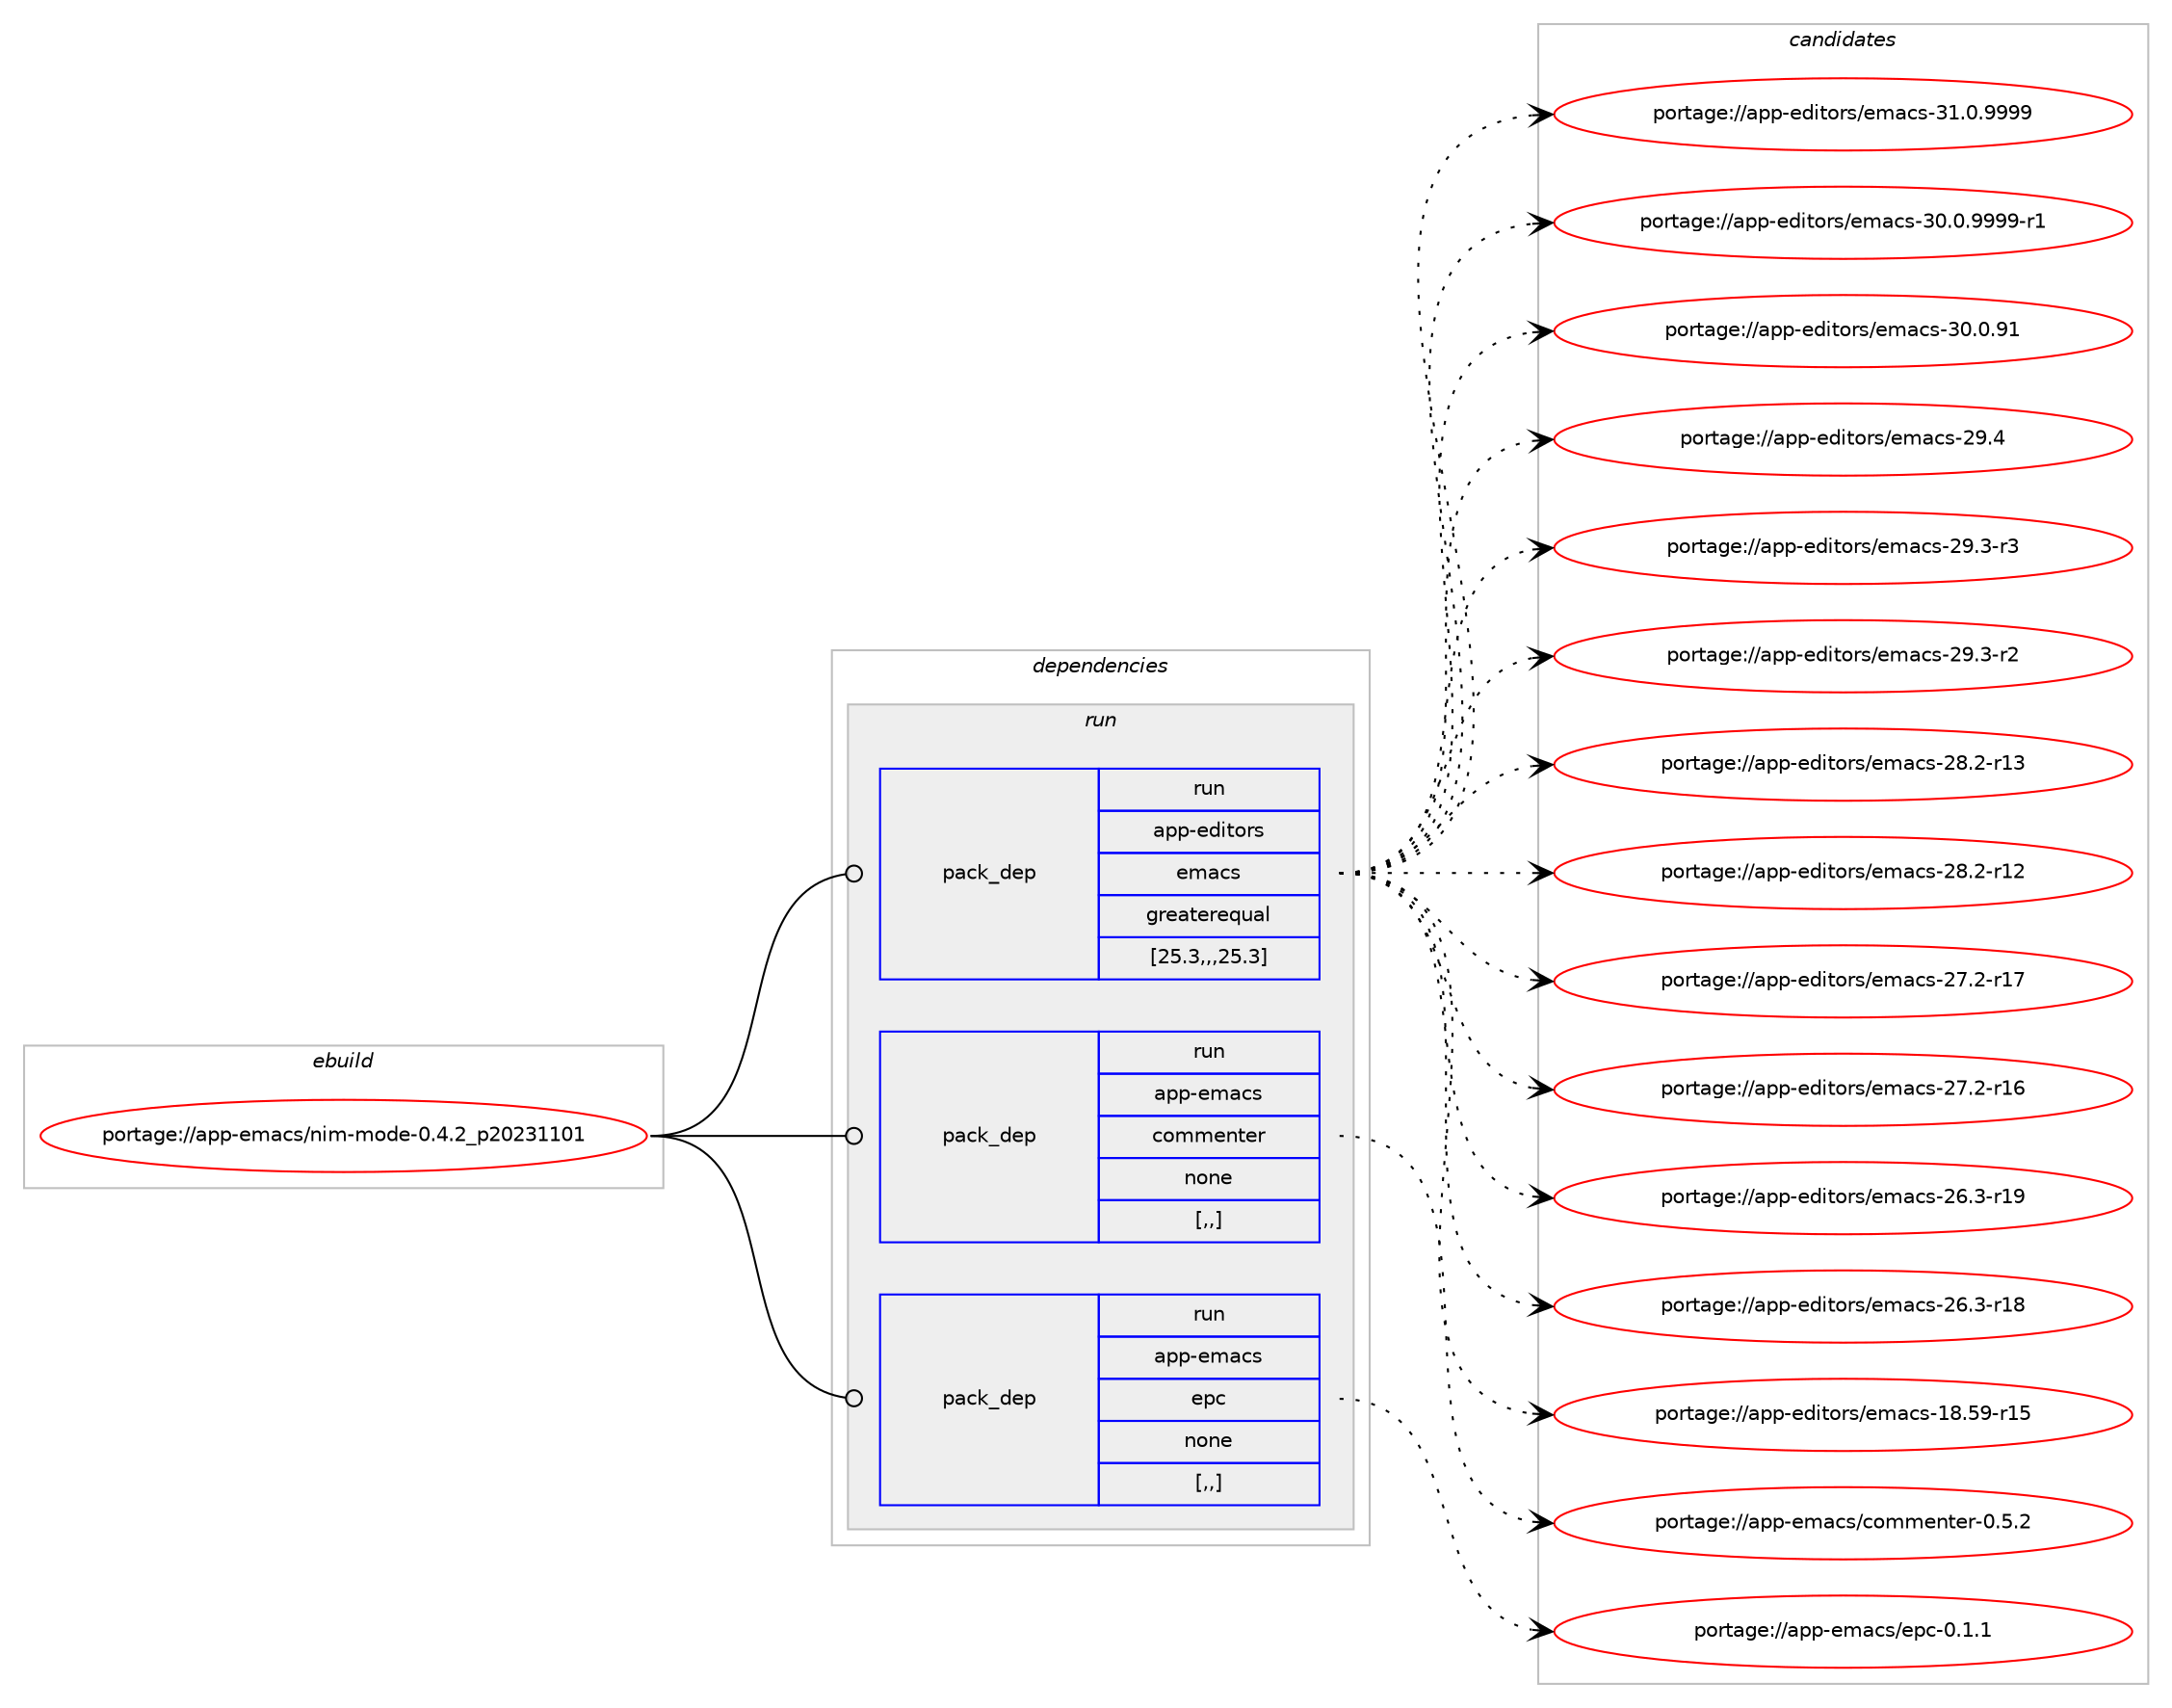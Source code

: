 digraph prolog {

# *************
# Graph options
# *************

newrank=true;
concentrate=true;
compound=true;
graph [rankdir=LR,fontname=Helvetica,fontsize=10,ranksep=1.5];#, ranksep=2.5, nodesep=0.2];
edge  [arrowhead=vee];
node  [fontname=Helvetica,fontsize=10];

# **********
# The ebuild
# **********

subgraph cluster_leftcol {
color=gray;
label=<<i>ebuild</i>>;
id [label="portage://app-emacs/nim-mode-0.4.2_p20231101", color=red, width=4, href="../app-emacs/nim-mode-0.4.2_p20231101.svg"];
}

# ****************
# The dependencies
# ****************

subgraph cluster_midcol {
color=gray;
label=<<i>dependencies</i>>;
subgraph cluster_compile {
fillcolor="#eeeeee";
style=filled;
label=<<i>compile</i>>;
}
subgraph cluster_compileandrun {
fillcolor="#eeeeee";
style=filled;
label=<<i>compile and run</i>>;
}
subgraph cluster_run {
fillcolor="#eeeeee";
style=filled;
label=<<i>run</i>>;
subgraph pack376997 {
dependency516868 [label=<<TABLE BORDER="0" CELLBORDER="1" CELLSPACING="0" CELLPADDING="4" WIDTH="220"><TR><TD ROWSPAN="6" CELLPADDING="30">pack_dep</TD></TR><TR><TD WIDTH="110">run</TD></TR><TR><TD>app-editors</TD></TR><TR><TD>emacs</TD></TR><TR><TD>greaterequal</TD></TR><TR><TD>[25.3,,,25.3]</TD></TR></TABLE>>, shape=none, color=blue];
}
id:e -> dependency516868:w [weight=20,style="solid",arrowhead="odot"];
subgraph pack376998 {
dependency516869 [label=<<TABLE BORDER="0" CELLBORDER="1" CELLSPACING="0" CELLPADDING="4" WIDTH="220"><TR><TD ROWSPAN="6" CELLPADDING="30">pack_dep</TD></TR><TR><TD WIDTH="110">run</TD></TR><TR><TD>app-emacs</TD></TR><TR><TD>commenter</TD></TR><TR><TD>none</TD></TR><TR><TD>[,,]</TD></TR></TABLE>>, shape=none, color=blue];
}
id:e -> dependency516869:w [weight=20,style="solid",arrowhead="odot"];
subgraph pack376999 {
dependency516870 [label=<<TABLE BORDER="0" CELLBORDER="1" CELLSPACING="0" CELLPADDING="4" WIDTH="220"><TR><TD ROWSPAN="6" CELLPADDING="30">pack_dep</TD></TR><TR><TD WIDTH="110">run</TD></TR><TR><TD>app-emacs</TD></TR><TR><TD>epc</TD></TR><TR><TD>none</TD></TR><TR><TD>[,,]</TD></TR></TABLE>>, shape=none, color=blue];
}
id:e -> dependency516870:w [weight=20,style="solid",arrowhead="odot"];
}
}

# **************
# The candidates
# **************

subgraph cluster_choices {
rank=same;
color=gray;
label=<<i>candidates</i>>;

subgraph choice376997 {
color=black;
nodesep=1;
choice971121124510110010511611111411547101109979911545514946484657575757 [label="portage://app-editors/emacs-31.0.9999", color=red, width=4,href="../app-editors/emacs-31.0.9999.svg"];
choice9711211245101100105116111114115471011099799115455148464846575757574511449 [label="portage://app-editors/emacs-30.0.9999-r1", color=red, width=4,href="../app-editors/emacs-30.0.9999-r1.svg"];
choice97112112451011001051161111141154710110997991154551484648465749 [label="portage://app-editors/emacs-30.0.91", color=red, width=4,href="../app-editors/emacs-30.0.91.svg"];
choice97112112451011001051161111141154710110997991154550574652 [label="portage://app-editors/emacs-29.4", color=red, width=4,href="../app-editors/emacs-29.4.svg"];
choice971121124510110010511611111411547101109979911545505746514511451 [label="portage://app-editors/emacs-29.3-r3", color=red, width=4,href="../app-editors/emacs-29.3-r3.svg"];
choice971121124510110010511611111411547101109979911545505746514511450 [label="portage://app-editors/emacs-29.3-r2", color=red, width=4,href="../app-editors/emacs-29.3-r2.svg"];
choice97112112451011001051161111141154710110997991154550564650451144951 [label="portage://app-editors/emacs-28.2-r13", color=red, width=4,href="../app-editors/emacs-28.2-r13.svg"];
choice97112112451011001051161111141154710110997991154550564650451144950 [label="portage://app-editors/emacs-28.2-r12", color=red, width=4,href="../app-editors/emacs-28.2-r12.svg"];
choice97112112451011001051161111141154710110997991154550554650451144955 [label="portage://app-editors/emacs-27.2-r17", color=red, width=4,href="../app-editors/emacs-27.2-r17.svg"];
choice97112112451011001051161111141154710110997991154550554650451144954 [label="portage://app-editors/emacs-27.2-r16", color=red, width=4,href="../app-editors/emacs-27.2-r16.svg"];
choice97112112451011001051161111141154710110997991154550544651451144957 [label="portage://app-editors/emacs-26.3-r19", color=red, width=4,href="../app-editors/emacs-26.3-r19.svg"];
choice97112112451011001051161111141154710110997991154550544651451144956 [label="portage://app-editors/emacs-26.3-r18", color=red, width=4,href="../app-editors/emacs-26.3-r18.svg"];
choice9711211245101100105116111114115471011099799115454956465357451144953 [label="portage://app-editors/emacs-18.59-r15", color=red, width=4,href="../app-editors/emacs-18.59-r15.svg"];
dependency516868:e -> choice971121124510110010511611111411547101109979911545514946484657575757:w [style=dotted,weight="100"];
dependency516868:e -> choice9711211245101100105116111114115471011099799115455148464846575757574511449:w [style=dotted,weight="100"];
dependency516868:e -> choice97112112451011001051161111141154710110997991154551484648465749:w [style=dotted,weight="100"];
dependency516868:e -> choice97112112451011001051161111141154710110997991154550574652:w [style=dotted,weight="100"];
dependency516868:e -> choice971121124510110010511611111411547101109979911545505746514511451:w [style=dotted,weight="100"];
dependency516868:e -> choice971121124510110010511611111411547101109979911545505746514511450:w [style=dotted,weight="100"];
dependency516868:e -> choice97112112451011001051161111141154710110997991154550564650451144951:w [style=dotted,weight="100"];
dependency516868:e -> choice97112112451011001051161111141154710110997991154550564650451144950:w [style=dotted,weight="100"];
dependency516868:e -> choice97112112451011001051161111141154710110997991154550554650451144955:w [style=dotted,weight="100"];
dependency516868:e -> choice97112112451011001051161111141154710110997991154550554650451144954:w [style=dotted,weight="100"];
dependency516868:e -> choice97112112451011001051161111141154710110997991154550544651451144957:w [style=dotted,weight="100"];
dependency516868:e -> choice97112112451011001051161111141154710110997991154550544651451144956:w [style=dotted,weight="100"];
dependency516868:e -> choice9711211245101100105116111114115471011099799115454956465357451144953:w [style=dotted,weight="100"];
}
subgraph choice376998 {
color=black;
nodesep=1;
choice971121124510110997991154799111109109101110116101114454846534650 [label="portage://app-emacs/commenter-0.5.2", color=red, width=4,href="../app-emacs/commenter-0.5.2.svg"];
dependency516869:e -> choice971121124510110997991154799111109109101110116101114454846534650:w [style=dotted,weight="100"];
}
subgraph choice376999 {
color=black;
nodesep=1;
choice971121124510110997991154710111299454846494649 [label="portage://app-emacs/epc-0.1.1", color=red, width=4,href="../app-emacs/epc-0.1.1.svg"];
dependency516870:e -> choice971121124510110997991154710111299454846494649:w [style=dotted,weight="100"];
}
}

}
